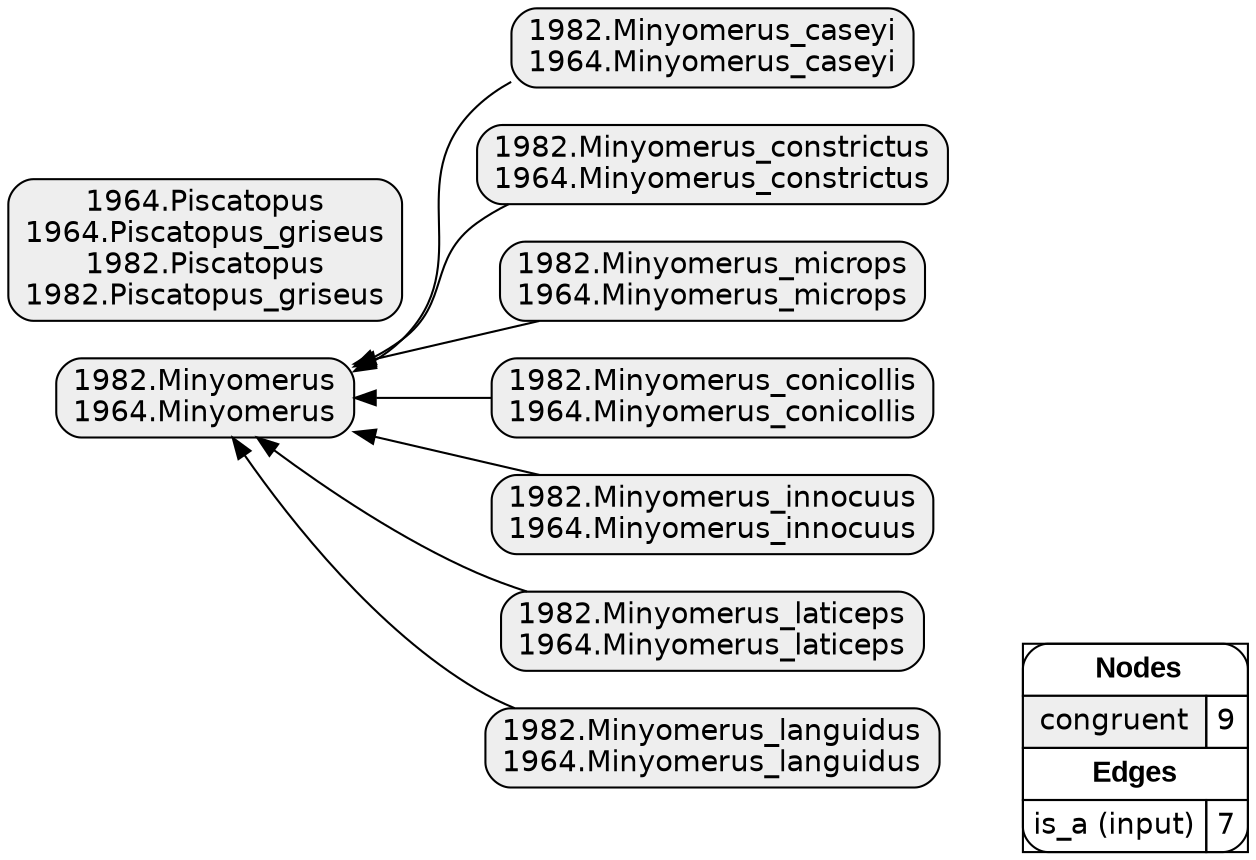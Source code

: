 digraph{
rankdir=RL
node[shape=box style="filled,rounded" fillcolor="#EEEEEE" fontname="helvetica"] 
"1982.Minyomerus_caseyi\n1964.Minyomerus_caseyi"
"1982.Minyomerus_constrictus\n1964.Minyomerus_constrictus"
"1982.Minyomerus_microps\n1964.Minyomerus_microps"
"1982.Minyomerus_conicollis\n1964.Minyomerus_conicollis"
"1982.Minyomerus_innocuus\n1964.Minyomerus_innocuus"
"1964.Piscatopus\n1964.Piscatopus_griseus\n1982.Piscatopus\n1982.Piscatopus_griseus"
"1982.Minyomerus\n1964.Minyomerus"
"1982.Minyomerus_laticeps\n1964.Minyomerus_laticeps"
"1982.Minyomerus_languidus\n1964.Minyomerus_languidus"
edge[arrowhead=normal style=solid color="#000000" constraint=true penwidth=1]
"1982.Minyomerus_constrictus\n1964.Minyomerus_constrictus" -> "1982.Minyomerus\n1964.Minyomerus"
"1982.Minyomerus_languidus\n1964.Minyomerus_languidus" -> "1982.Minyomerus\n1964.Minyomerus"
"1982.Minyomerus_innocuus\n1964.Minyomerus_innocuus" -> "1982.Minyomerus\n1964.Minyomerus"
"1982.Minyomerus_microps\n1964.Minyomerus_microps" -> "1982.Minyomerus\n1964.Minyomerus"
"1982.Minyomerus_caseyi\n1964.Minyomerus_caseyi" -> "1982.Minyomerus\n1964.Minyomerus"
"1982.Minyomerus_laticeps\n1964.Minyomerus_laticeps" -> "1982.Minyomerus\n1964.Minyomerus"
"1982.Minyomerus_conicollis\n1964.Minyomerus_conicollis" -> "1982.Minyomerus\n1964.Minyomerus"
edge[arrowhead=normal style=dotted color="#000000" constraint=true penwidth=1]
node[shape=box] 
{rank=source Legend [fillcolor= white margin=0 label=< 
 <TABLE BORDER="0" CELLBORDER="1" CELLSPACING="0" CELLPADDING="4"> 
<TR> <TD COLSPAN="2"><font face="Arial Black"> Nodes</font></TD> </TR> 
<TR> 
 <TD bgcolor="#EEEEEE" fontname="helvetica">congruent</TD> 
 <TD>9</TD> 
 </TR> 
<TR> <TD COLSPAN="2"><font face = "Arial Black"> Edges </font></TD> </TR> 
<TR> 
 <TD><font color ="#000000">is_a (input)</font></TD><TD>7</TD>
</TR>
</TABLE> 
 >] } 
}